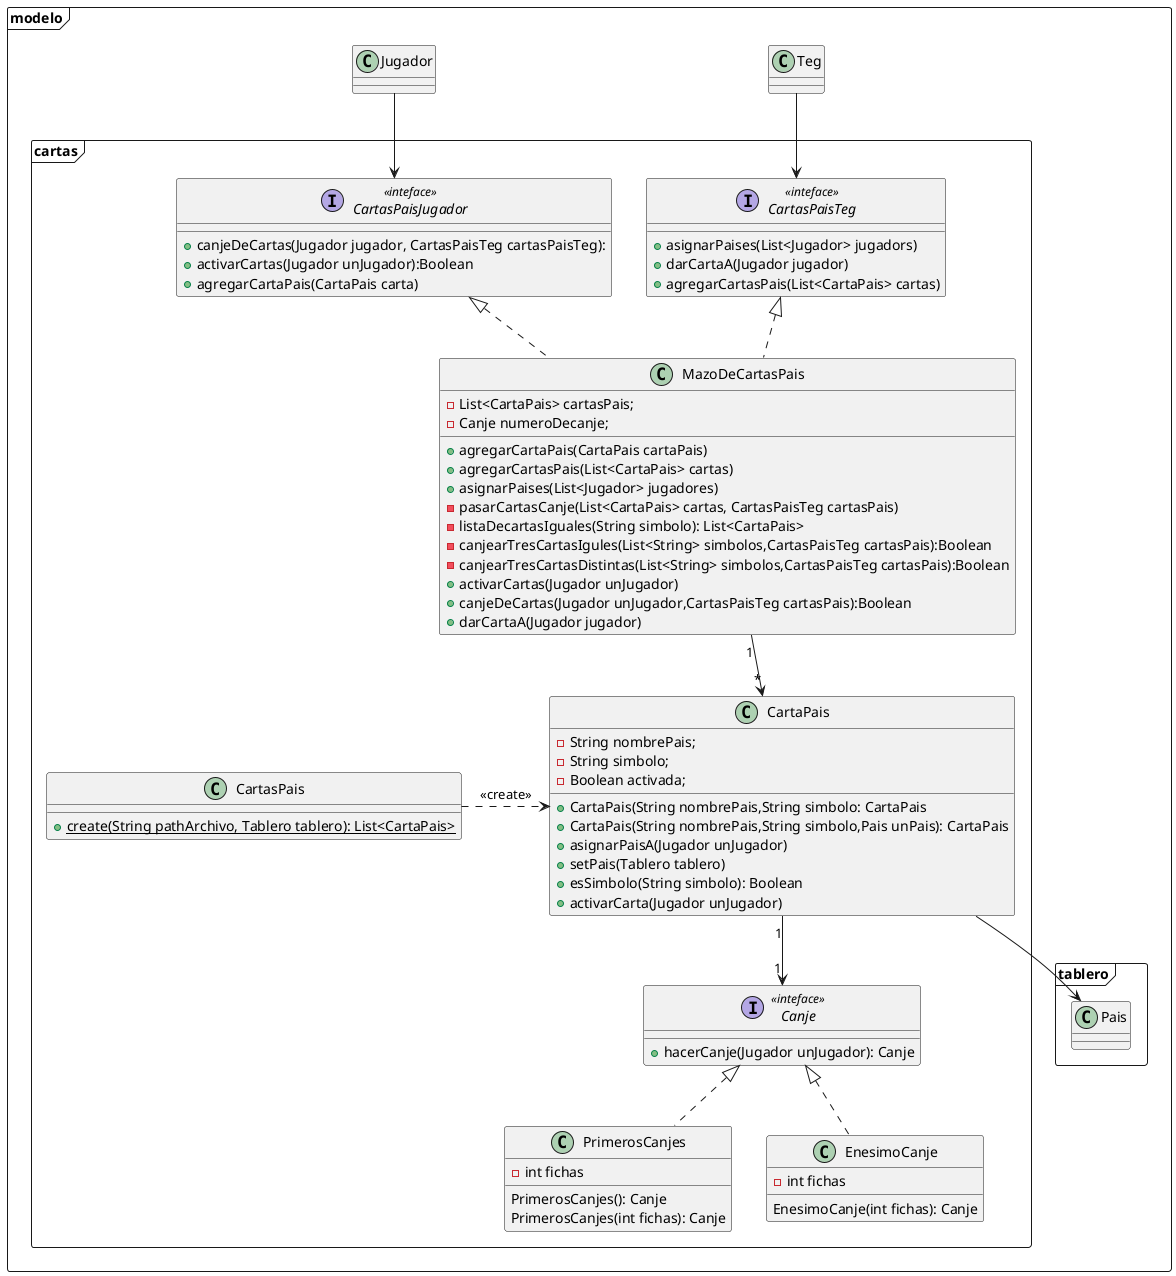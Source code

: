 @startuml
'https://plantuml.com/class-diagram

package modelo <<frame>>{

    package tablero <<frame>>{
        class Pais
    }

    package cartas <<frame>>{


        interface CartasPaisTeg<<inteface>>{
            + asignarPaises(List<Jugador> jugadors)
            + darCartaA(Jugador jugador)
            + agregarCartasPais(List<CartaPais> cartas)
        }

        interface CartasPaisJugador<<inteface>>{
            + canjeDeCartas(Jugador jugador, CartasPaisTeg cartasPaisTeg):
            + activarCartas(Jugador unJugador):Boolean
            + agregarCartaPais(CartaPais carta)
        }

        class MazoDeCartasPais{
            - List<CartaPais> cartasPais;
            - Canje numeroDecanje;

            'Borre los constructors y getter de size
            + agregarCartaPais(CartaPais cartaPais)
            + agregarCartasPais(List<CartaPais> cartas)
            + asignarPaises(List<Jugador> jugadores)
            - pasarCartasCanje(List<CartaPais> cartas, CartasPaisTeg cartasPais)
            - listaDecartasIguales(String simbolo): List<CartaPais>
            - canjearTresCartasIgules(List<String> simbolos,CartasPaisTeg cartasPais):Boolean
            - canjearTresCartasDistintas(List<String> simbolos,CartasPaisTeg cartasPais):Boolean
            + activarCartas(Jugador unJugador)
            + canjeDeCartas(Jugador unJugador,CartasPaisTeg cartasPais):Boolean
            + darCartaA(Jugador jugador)
        }

        class CartaPais{
            - String nombrePais;
            - String simbolo;
            - Boolean activada;

            + CartaPais(String nombrePais,String simbolo: CartaPais
            + CartaPais(String nombrePais,String simbolo,Pais unPais): CartaPais
            + asignarPaisA(Jugador unJugador)
            + setPais(Tablero tablero)
            + esSimbolo(String simbolo): Boolean
            + activarCarta(Jugador unJugador)
        }

        interface Canje <<inteface>>{
            + hacerCanje(Jugador unJugador): Canje
        }

        class PrimerosCanjes{
            - int fichas
            PrimerosCanjes(): Canje
            PrimerosCanjes(int fichas): Canje
        }

        class EnesimoCanje{
            - int fichas
            EnesimoCanje(int fichas): Canje
        }

        Class CartasPais{
            +{static}create(String pathArchivo, Tablero tablero): List<CartaPais>
        }


        CartasPaisJugador <|.down. MazoDeCartasPais
        CartasPaisTeg <|.down. MazoDeCartasPais
        MazoDeCartasPais "1"-down->"*" CartaPais
        CartasPais .right.> CartaPais: <<create>>
        CartaPais "1"-->"1" Canje
        Canje <|.. EnesimoCanje
        Canje <|.. PrimerosCanjes
    }

    CartaPais --> Pais
    Teg --> CartasPaisTeg
    Jugador --> CartasPaisJugador
}
@enduml